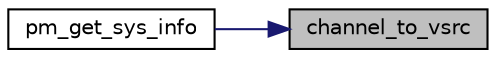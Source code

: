 digraph "channel_to_vsrc"
{
 // INTERACTIVE_SVG=YES
 // LATEX_PDF_SIZE
  bgcolor="transparent";
  edge [fontname="Helvetica",fontsize="10",labelfontname="Helvetica",labelfontsize="10"];
  node [fontname="Helvetica",fontsize="10",shape=record];
  rankdir="RL";
  Node1 [label="channel_to_vsrc",height=0.2,width=0.4,color="black", fillcolor="grey75", style="filled", fontcolor="black",tooltip=" "];
  Node1 -> Node2 [dir="back",color="midnightblue",fontsize="10",style="solid",fontname="Helvetica"];
  Node2 [label="pm_get_sys_info",height=0.2,width=0.4,color="black",URL="$d8/d26/group__PM__FUNCTION__GROUP.html#ga75c53543b745e9883b4fe533179c5c0c",tooltip=" "];
}
